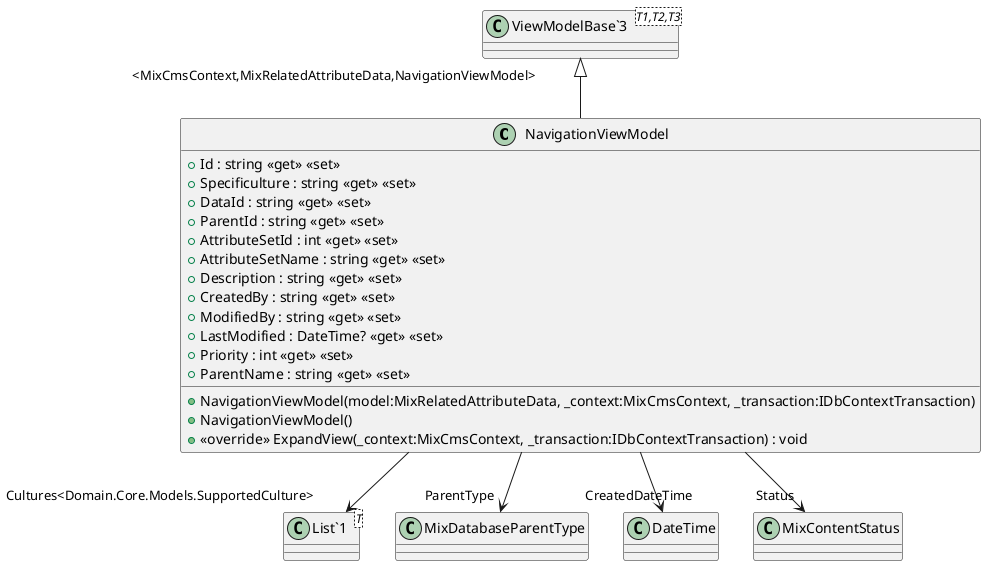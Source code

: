 @startuml
class NavigationViewModel {
    + Id : string <<get>> <<set>>
    + Specificulture : string <<get>> <<set>>
    + DataId : string <<get>> <<set>>
    + ParentId : string <<get>> <<set>>
    + AttributeSetId : int <<get>> <<set>>
    + AttributeSetName : string <<get>> <<set>>
    + Description : string <<get>> <<set>>
    + CreatedBy : string <<get>> <<set>>
    + ModifiedBy : string <<get>> <<set>>
    + LastModified : DateTime? <<get>> <<set>>
    + Priority : int <<get>> <<set>>
    + ParentName : string <<get>> <<set>>
    + NavigationViewModel(model:MixRelatedAttributeData, _context:MixCmsContext, _transaction:IDbContextTransaction)
    + NavigationViewModel()
    + <<override>> ExpandView(_context:MixCmsContext, _transaction:IDbContextTransaction) : void
}
class "ViewModelBase`3"<T1,T2,T3> {
}
class "List`1"<T> {
}
"ViewModelBase`3" "<MixCmsContext,MixRelatedAttributeData,NavigationViewModel>" <|-- NavigationViewModel
NavigationViewModel --> "Cultures<Domain.Core.Models.SupportedCulture>" "List`1"
NavigationViewModel --> "ParentType" MixDatabaseParentType
NavigationViewModel --> "CreatedDateTime" DateTime
NavigationViewModel --> "Status" MixContentStatus
@enduml
